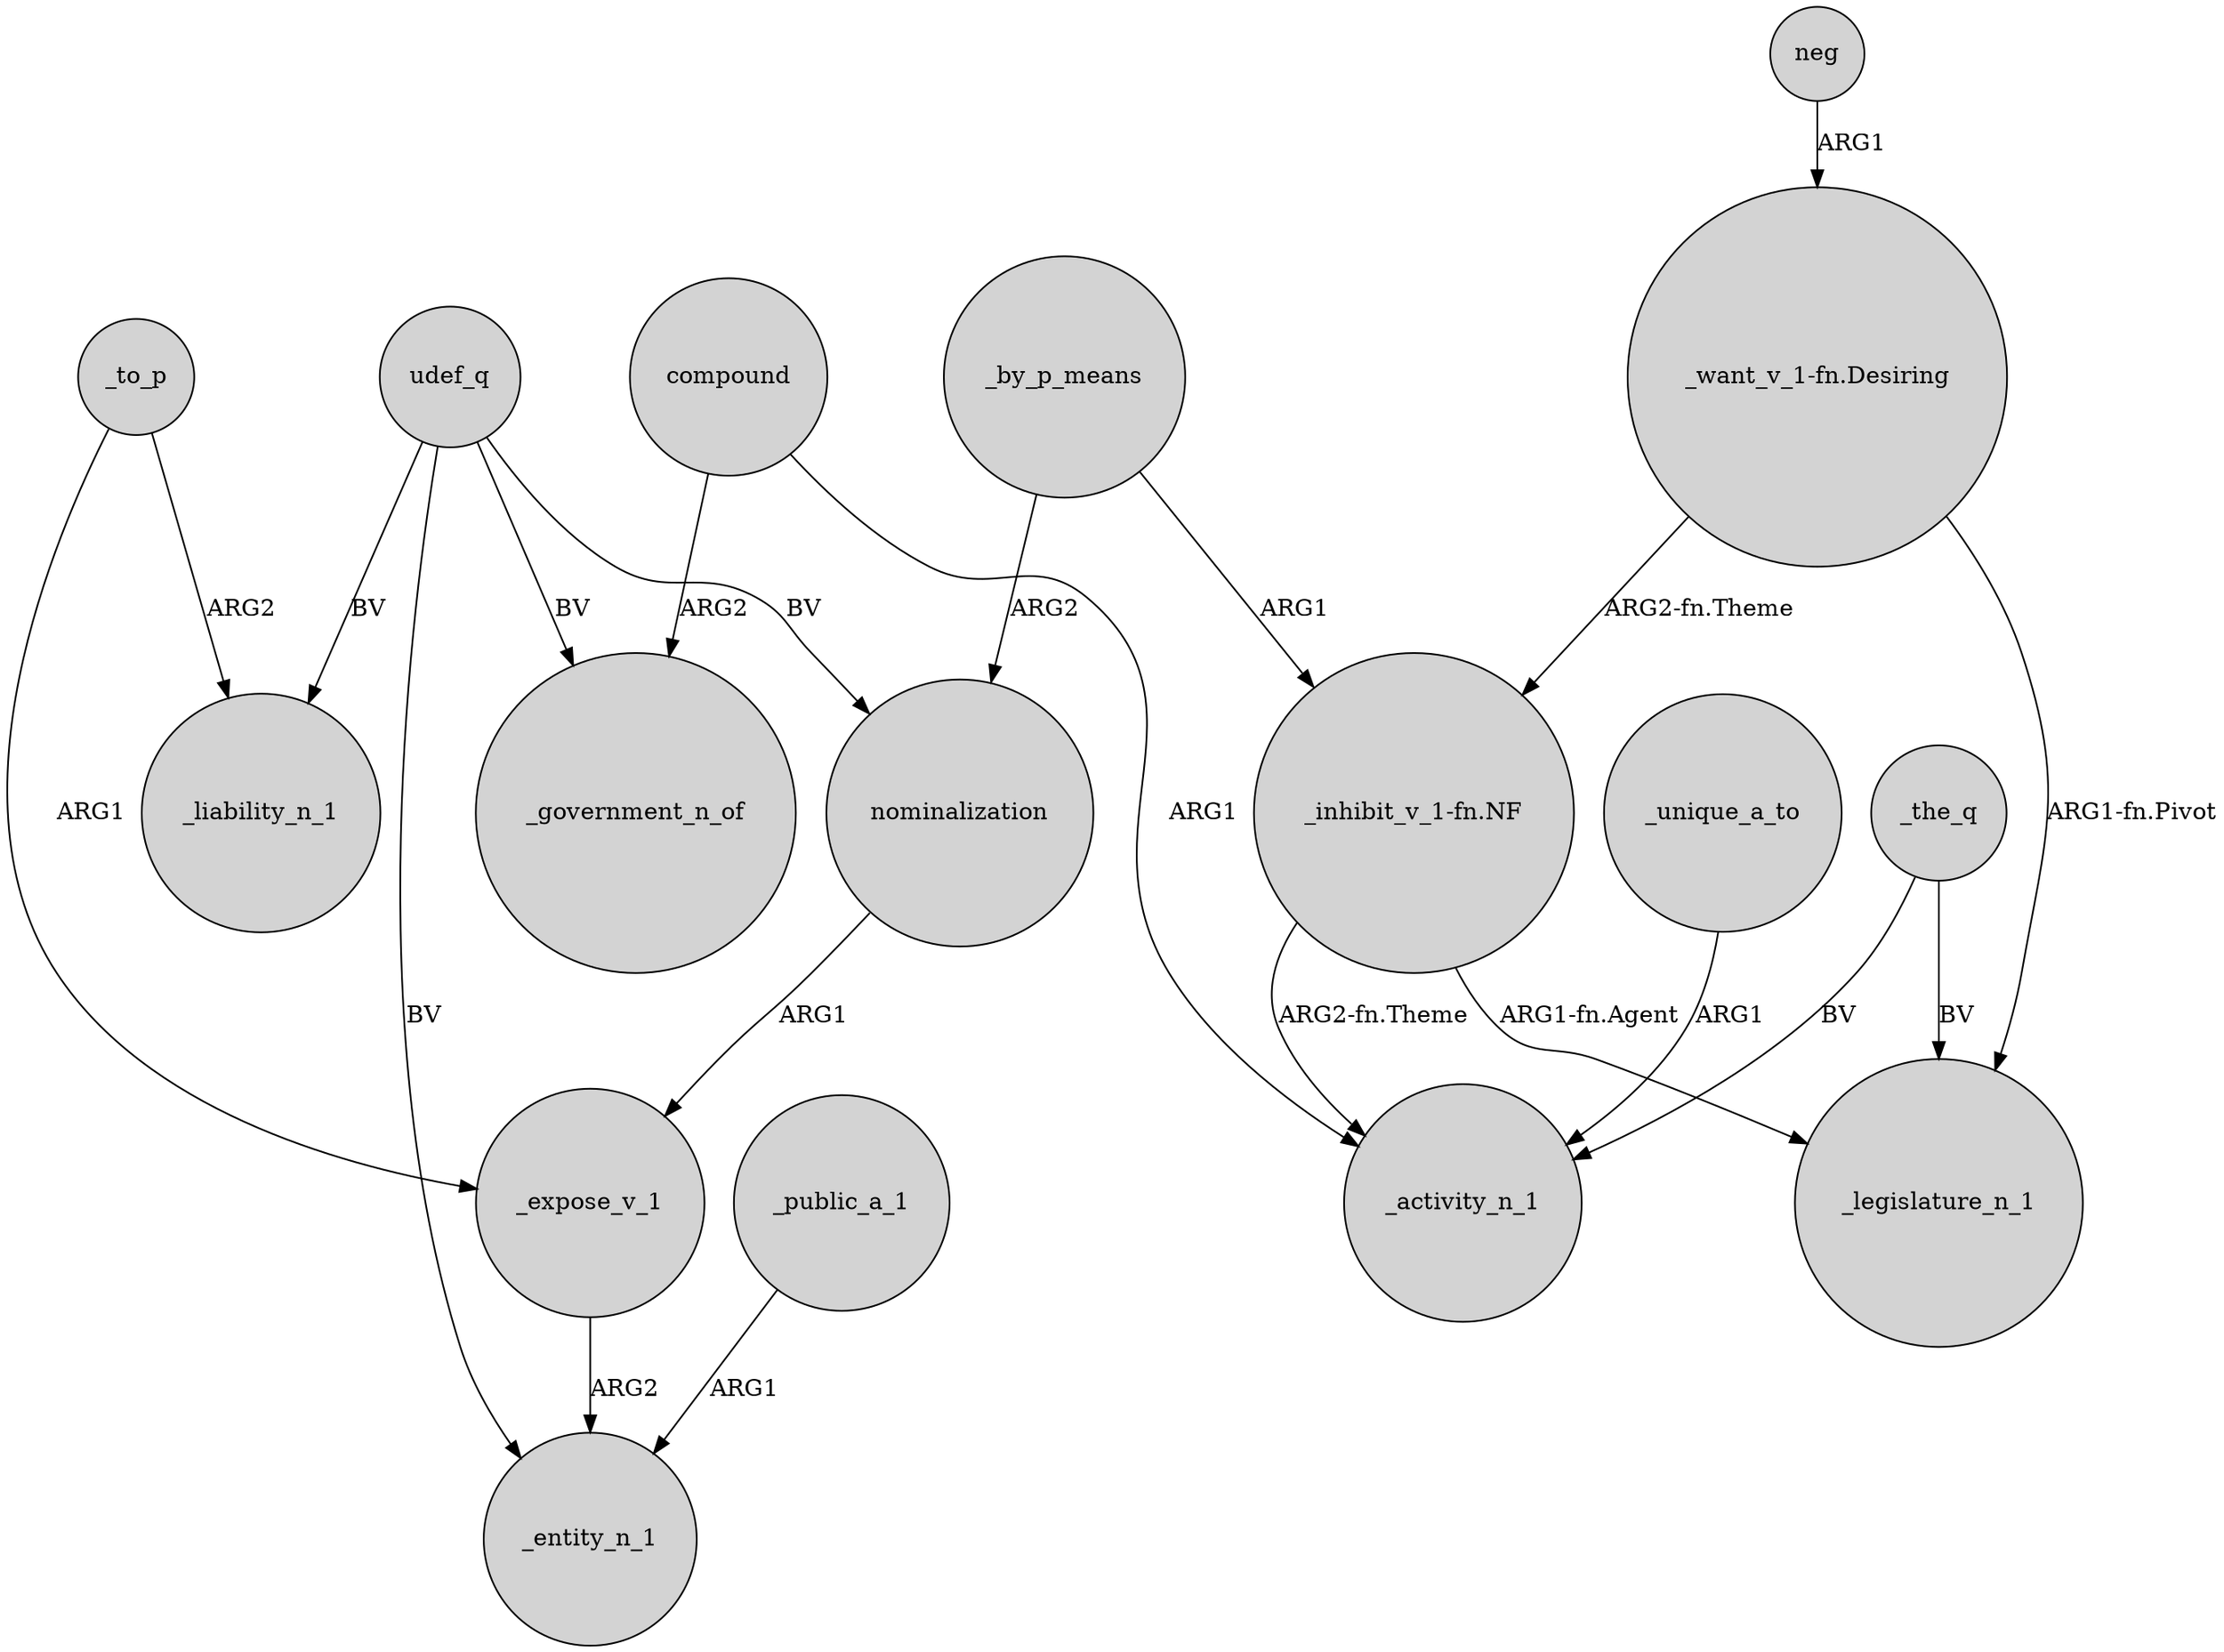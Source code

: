 digraph {
	node [shape=circle style=filled]
	udef_q -> _liability_n_1 [label=BV]
	_to_p -> _liability_n_1 [label=ARG2]
	_by_p_means -> nominalization [label=ARG2]
	compound -> _government_n_of [label=ARG2]
	udef_q -> _government_n_of [label=BV]
	_the_q -> _legislature_n_1 [label=BV]
	"_inhibit_v_1-fn.NF" -> _legislature_n_1 [label="ARG1-fn.Agent"]
	_by_p_means -> "_inhibit_v_1-fn.NF" [label=ARG1]
	udef_q -> _entity_n_1 [label=BV]
	nominalization -> _expose_v_1 [label=ARG1]
	_to_p -> _expose_v_1 [label=ARG1]
	_expose_v_1 -> _entity_n_1 [label=ARG2]
	_unique_a_to -> _activity_n_1 [label=ARG1]
	compound -> _activity_n_1 [label=ARG1]
	"_want_v_1-fn.Desiring" -> _legislature_n_1 [label="ARG1-fn.Pivot"]
	udef_q -> nominalization [label=BV]
	_public_a_1 -> _entity_n_1 [label=ARG1]
	"_want_v_1-fn.Desiring" -> "_inhibit_v_1-fn.NF" [label="ARG2-fn.Theme"]
	neg -> "_want_v_1-fn.Desiring" [label=ARG1]
	"_inhibit_v_1-fn.NF" -> _activity_n_1 [label="ARG2-fn.Theme"]
	_the_q -> _activity_n_1 [label=BV]
}
